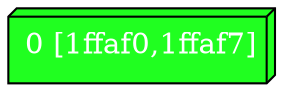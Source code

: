 diGraph libnss3{
	libnss3_0  [style=filled fillcolor="#20FF20" fontcolor="#ffffff" shape=box3d label="0 [1ffaf0,1ffaf7]"]


}